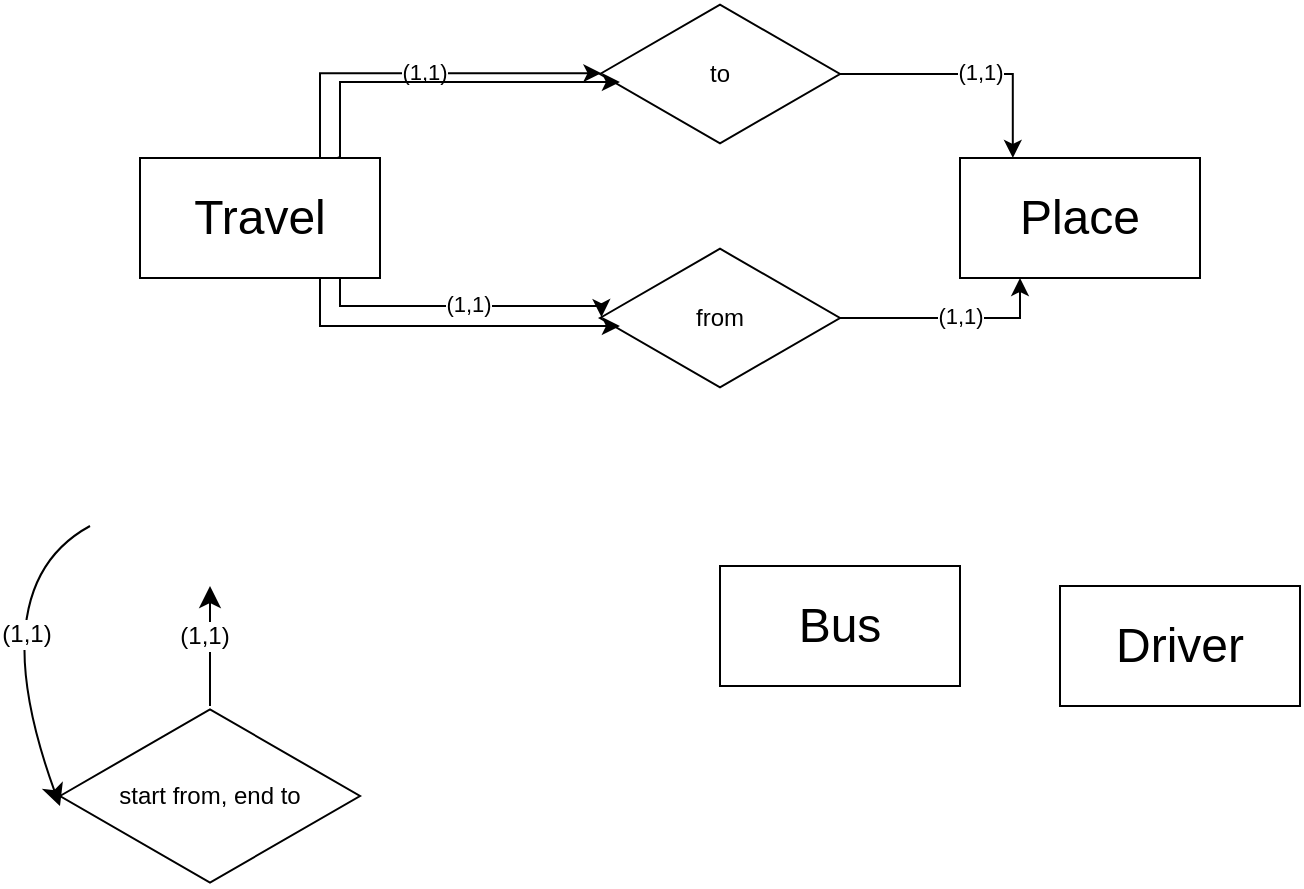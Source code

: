 <mxfile version="24.7.17">
  <diagram id="R2lEEEUBdFMjLlhIrx00" name="Page-1">
    <mxGraphModel dx="1011" dy="523" grid="1" gridSize="10" guides="1" tooltips="1" connect="1" arrows="1" fold="1" page="1" pageScale="1" pageWidth="850" pageHeight="1100" math="0" shadow="0" extFonts="Permanent Marker^https://fonts.googleapis.com/css?family=Permanent+Marker">
      <root>
        <mxCell id="0" />
        <mxCell id="1" parent="0" />
        <mxCell id="Q6qRyV9ecPWHqQBfBkKl-2" value="&lt;font style=&quot;font-size: 24px;&quot;&gt;Bus&lt;/font&gt;" style="rounded=0;whiteSpace=wrap;html=1;" parent="1" vertex="1">
          <mxGeometry x="480" y="330" width="120" height="60" as="geometry" />
        </mxCell>
        <mxCell id="Q6qRyV9ecPWHqQBfBkKl-4" style="edgeStyle=none;curved=1;rounded=0;orthogonalLoop=1;jettySize=auto;html=1;fontSize=12;startSize=8;endSize=8;" parent="1" source="Q6qRyV9ecPWHqQBfBkKl-3" edge="1">
          <mxGeometry relative="1" as="geometry">
            <mxPoint x="225" y="340" as="targetPoint" />
          </mxGeometry>
        </mxCell>
        <mxCell id="Q6qRyV9ecPWHqQBfBkKl-6" value="(1,1)" style="edgeLabel;html=1;align=center;verticalAlign=middle;resizable=0;points=[];fontSize=12;" parent="Q6qRyV9ecPWHqQBfBkKl-4" vertex="1" connectable="0">
          <mxGeometry x="0.174" y="3" relative="1" as="geometry">
            <mxPoint as="offset" />
          </mxGeometry>
        </mxCell>
        <mxCell id="Q6qRyV9ecPWHqQBfBkKl-3" value="start from, end to" style="html=1;whiteSpace=wrap;aspect=fixed;shape=isoRectangle;" parent="1" vertex="1">
          <mxGeometry x="150" y="400" width="150" height="90" as="geometry" />
        </mxCell>
        <mxCell id="Q6qRyV9ecPWHqQBfBkKl-5" style="edgeStyle=none;curved=1;rounded=0;orthogonalLoop=1;jettySize=auto;html=1;entryX=0;entryY=0.556;entryDx=0;entryDy=0;entryPerimeter=0;fontSize=12;startSize=8;endSize=8;exitX=0;exitY=0.5;exitDx=0;exitDy=0;" parent="1" target="Q6qRyV9ecPWHqQBfBkKl-3" edge="1">
          <mxGeometry relative="1" as="geometry">
            <Array as="points">
              <mxPoint x="110" y="340" />
            </Array>
            <mxPoint x="165" y="310" as="sourcePoint" />
          </mxGeometry>
        </mxCell>
        <mxCell id="Q6qRyV9ecPWHqQBfBkKl-7" value="&lt;span style=&quot;color: rgba(0, 0, 0, 0); font-family: monospace; font-size: 0px; text-align: start; background-color: rgb(251, 251, 251);&quot;&gt;%3CmxGraphModel%3E%3Croot%3E%3CmxCell%20id%3D%220%22%2F%3E%3CmxCell%20id%3D%221%22%20parent%3D%220%22%2F%3E%3CmxCell%20id%3D%222%22%20value%3D%22(1%2C1)%22%20style%3D%22edgeLabel%3Bhtml%3D1%3Balign%3Dcenter%3BverticalAlign%3Dmiddle%3Bresizable%3D0%3Bpoints%3D%5B%5D%3BfontSize%3D12%3B%22%20vertex%3D%221%22%20connectable%3D%220%22%20parent%3D%221%22%3E%3CmxGeometry%20x%3D%22422%22%20y%3D%22284.722%22%20as%3D%22geometry%22%2F%3E%3C%2FmxCell%3E%3C%2Froot%3E%3C%2FmxGraphModel%3E&lt;/span&gt;" style="edgeLabel;html=1;align=center;verticalAlign=middle;resizable=0;points=[];fontSize=12;" parent="Q6qRyV9ecPWHqQBfBkKl-5" vertex="1" connectable="0">
          <mxGeometry x="0.01" y="14" relative="1" as="geometry">
            <mxPoint as="offset" />
          </mxGeometry>
        </mxCell>
        <mxCell id="Q6qRyV9ecPWHqQBfBkKl-8" value="(1,1)" style="edgeLabel;html=1;align=center;verticalAlign=middle;resizable=0;points=[];fontSize=12;" parent="Q6qRyV9ecPWHqQBfBkKl-5" vertex="1" connectable="0">
          <mxGeometry x="0.028" y="13" relative="1" as="geometry">
            <mxPoint as="offset" />
          </mxGeometry>
        </mxCell>
        <mxCell id="pQ-vHAQgVDKTROBDgzvo-1" value="&lt;font style=&quot;font-size: 24px;&quot;&gt;Travel&lt;/font&gt;" style="rounded=0;whiteSpace=wrap;html=1;" vertex="1" parent="1">
          <mxGeometry x="190" y="126" width="120" height="60" as="geometry" />
        </mxCell>
        <mxCell id="pQ-vHAQgVDKTROBDgzvo-2" value="&lt;font style=&quot;font-size: 24px;&quot;&gt;Place&lt;/font&gt;" style="rounded=0;whiteSpace=wrap;html=1;" vertex="1" parent="1">
          <mxGeometry x="600" y="126" width="120" height="60" as="geometry" />
        </mxCell>
        <mxCell id="pQ-vHAQgVDKTROBDgzvo-3" value="&lt;font style=&quot;font-size: 24px;&quot;&gt;Driver&lt;/font&gt;" style="rounded=0;whiteSpace=wrap;html=1;" vertex="1" parent="1">
          <mxGeometry x="650" y="340" width="120" height="60" as="geometry" />
        </mxCell>
        <mxCell id="pQ-vHAQgVDKTROBDgzvo-5" style="edgeStyle=orthogonalEdgeStyle;rounded=0;orthogonalLoop=1;jettySize=auto;html=1;entryX=0.25;entryY=1;entryDx=0;entryDy=0;" edge="1" parent="1" source="pQ-vHAQgVDKTROBDgzvo-4" target="pQ-vHAQgVDKTROBDgzvo-2">
          <mxGeometry relative="1" as="geometry" />
        </mxCell>
        <mxCell id="pQ-vHAQgVDKTROBDgzvo-8" value="(1,1)" style="edgeLabel;html=1;align=center;verticalAlign=middle;resizable=0;points=[];" vertex="1" connectable="0" parent="pQ-vHAQgVDKTROBDgzvo-5">
          <mxGeometry x="0.09" y="1" relative="1" as="geometry">
            <mxPoint as="offset" />
          </mxGeometry>
        </mxCell>
        <mxCell id="pQ-vHAQgVDKTROBDgzvo-4" value="from" style="html=1;whiteSpace=wrap;aspect=fixed;shape=isoRectangle;" vertex="1" parent="1">
          <mxGeometry x="420" y="170" width="120" height="72" as="geometry" />
        </mxCell>
        <mxCell id="pQ-vHAQgVDKTROBDgzvo-6" style="edgeStyle=orthogonalEdgeStyle;rounded=0;orthogonalLoop=1;jettySize=auto;html=1;entryX=0.006;entryY=0.494;entryDx=0;entryDy=0;entryPerimeter=0;" edge="1" parent="1" source="pQ-vHAQgVDKTROBDgzvo-1" target="pQ-vHAQgVDKTROBDgzvo-4">
          <mxGeometry relative="1" as="geometry">
            <Array as="points">
              <mxPoint x="290" y="200" />
              <mxPoint x="421" y="200" />
            </Array>
          </mxGeometry>
        </mxCell>
        <mxCell id="pQ-vHAQgVDKTROBDgzvo-7" value="(1,1)" style="edgeLabel;html=1;align=center;verticalAlign=middle;resizable=0;points=[];" vertex="1" connectable="0" parent="pQ-vHAQgVDKTROBDgzvo-6">
          <mxGeometry x="0.03" y="1" relative="1" as="geometry">
            <mxPoint as="offset" />
          </mxGeometry>
        </mxCell>
        <mxCell id="pQ-vHAQgVDKTROBDgzvo-9" style="edgeStyle=orthogonalEdgeStyle;rounded=0;orthogonalLoop=1;jettySize=auto;html=1;entryX=0.083;entryY=0.556;entryDx=0;entryDy=0;entryPerimeter=0;exitX=0.75;exitY=1;exitDx=0;exitDy=0;" edge="1" parent="1" source="pQ-vHAQgVDKTROBDgzvo-1" target="pQ-vHAQgVDKTROBDgzvo-4">
          <mxGeometry relative="1" as="geometry">
            <mxPoint x="310" y="166" as="sourcePoint" />
            <mxPoint x="421" y="166" as="targetPoint" />
            <Array as="points">
              <mxPoint x="280" y="210" />
            </Array>
          </mxGeometry>
        </mxCell>
        <mxCell id="pQ-vHAQgVDKTROBDgzvo-14" style="edgeStyle=orthogonalEdgeStyle;rounded=0;orthogonalLoop=1;jettySize=auto;html=1;entryX=0.22;entryY=-0.001;entryDx=0;entryDy=0;entryPerimeter=0;" edge="1" parent="1" source="pQ-vHAQgVDKTROBDgzvo-16" target="pQ-vHAQgVDKTROBDgzvo-2">
          <mxGeometry relative="1" as="geometry">
            <mxPoint x="600" y="84" as="targetPoint" />
          </mxGeometry>
        </mxCell>
        <mxCell id="pQ-vHAQgVDKTROBDgzvo-15" value="(1,1)" style="edgeLabel;html=1;align=center;verticalAlign=middle;resizable=0;points=[];" vertex="1" connectable="0" parent="pQ-vHAQgVDKTROBDgzvo-14">
          <mxGeometry x="0.09" y="1" relative="1" as="geometry">
            <mxPoint as="offset" />
          </mxGeometry>
        </mxCell>
        <mxCell id="pQ-vHAQgVDKTROBDgzvo-16" value="to" style="html=1;whiteSpace=wrap;aspect=fixed;shape=isoRectangle;" vertex="1" parent="1">
          <mxGeometry x="420" y="48" width="120" height="72" as="geometry" />
        </mxCell>
        <mxCell id="pQ-vHAQgVDKTROBDgzvo-17" style="edgeStyle=orthogonalEdgeStyle;rounded=0;orthogonalLoop=1;jettySize=auto;html=1;entryX=0.006;entryY=0.494;entryDx=0;entryDy=0;entryPerimeter=0;exitX=0.75;exitY=0;exitDx=0;exitDy=0;" edge="1" parent="1" target="pQ-vHAQgVDKTROBDgzvo-16" source="pQ-vHAQgVDKTROBDgzvo-1">
          <mxGeometry relative="1" as="geometry">
            <mxPoint x="280" y="85" as="sourcePoint" />
          </mxGeometry>
        </mxCell>
        <mxCell id="pQ-vHAQgVDKTROBDgzvo-18" value="(1,1)" style="edgeLabel;html=1;align=center;verticalAlign=middle;resizable=0;points=[];" vertex="1" connectable="0" parent="pQ-vHAQgVDKTROBDgzvo-17">
          <mxGeometry x="0.03" y="1" relative="1" as="geometry">
            <mxPoint as="offset" />
          </mxGeometry>
        </mxCell>
        <mxCell id="pQ-vHAQgVDKTROBDgzvo-19" style="edgeStyle=orthogonalEdgeStyle;rounded=0;orthogonalLoop=1;jettySize=auto;html=1;entryX=0.083;entryY=0.556;entryDx=0;entryDy=0;entryPerimeter=0;exitX=0.824;exitY=-0.005;exitDx=0;exitDy=0;exitPerimeter=0;" edge="1" parent="1" target="pQ-vHAQgVDKTROBDgzvo-16" source="pQ-vHAQgVDKTROBDgzvo-1">
          <mxGeometry relative="1" as="geometry">
            <mxPoint x="310" y="94" as="sourcePoint" />
            <mxPoint x="421" y="94" as="targetPoint" />
            <Array as="points">
              <mxPoint x="290" y="126" />
              <mxPoint x="290" y="88" />
            </Array>
          </mxGeometry>
        </mxCell>
      </root>
    </mxGraphModel>
  </diagram>
</mxfile>
